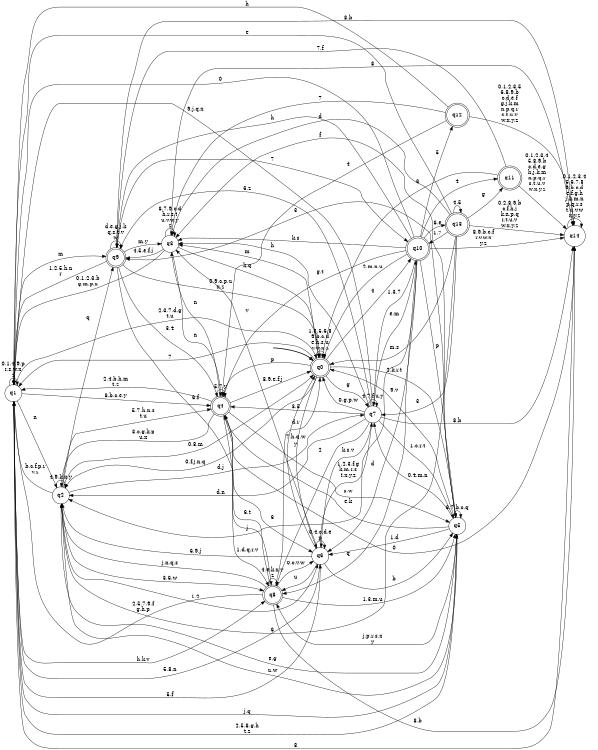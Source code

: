 digraph BlueStar {
__start0 [style = invis, shape = none, label = "", width = 0, height = 0];

rankdir=LR;
size="8,5";

s0 [style="rounded,filled", color="black", fillcolor="white" shape="doublecircle", label="q0"];
s1 [style="filled", color="black", fillcolor="white" shape="circle", label="q1"];
s2 [style="filled", color="black", fillcolor="white" shape="circle", label="q2"];
s3 [style="filled", color="black", fillcolor="white" shape="circle", label="q3"];
s4 [style="rounded,filled", color="black", fillcolor="white" shape="doublecircle", label="q4"];
s5 [style="filled", color="black", fillcolor="white" shape="circle", label="q5"];
s6 [style="filled", color="black", fillcolor="white" shape="circle", label="q6"];
s7 [style="filled", color="black", fillcolor="white" shape="circle", label="q7"];
s8 [style="rounded,filled", color="black", fillcolor="white" shape="doublecircle", label="q8"];
s9 [style="rounded,filled", color="black", fillcolor="white" shape="doublecircle", label="q9"];
s10 [style="rounded,filled", color="black", fillcolor="white" shape="doublecircle", label="q10"];
s11 [style="rounded,filled", color="black", fillcolor="white" shape="doublecircle", label="q11"];
s12 [style="rounded,filled", color="black", fillcolor="white" shape="doublecircle", label="q12"];
s13 [style="rounded,filled", color="black", fillcolor="white" shape="doublecircle", label="q13"];
s14 [style="filled", color="black", fillcolor="white" shape="circle", label="q14"];
subgraph cluster_main { 
	graph [pad=".75", ranksep="0.15", nodesep="0.15"];
	 style=invis; 
	__start0 -> s0 [penwidth=2];
}
s0 -> s0 [label="1,3,5,6,8\n9,b,c,d\ne,h,s,u\nv,w,x,z"];
s0 -> s1 [label="7"];
s0 -> s2 [label="0,f,j,n,q"];
s0 -> s3 [label="m"];
s0 -> s4 [label="p"];
s0 -> s5 [label="2,k,r,t"];
s0 -> s6 [label="y"];
s0 -> s7 [label="g"];
s0 -> s10 [label="4"];
s1 -> s0 [label="2,3,7,d,g\nt,u"];
s1 -> s1 [label="0,1,4,9,p\nr,s,w,x\nz"];
s1 -> s2 [label="n"];
s1 -> s4 [label="6,b,c,e,y"];
s1 -> s5 [label="j,q"];
s1 -> s6 [label="5,f"];
s1 -> s8 [label="h,k,v"];
s1 -> s9 [label="m"];
s1 -> s14 [label="8"];
s2 -> s0 [label="0,8,m"];
s2 -> s1 [label="b,c,f,p,r\nv,z"];
s2 -> s2 [label="4,9,k,x,y"];
s2 -> s4 [label="5,7,h,n,s\nt,u"];
s2 -> s5 [label="e,g"];
s2 -> s6 [label="1,2"];
s2 -> s7 [label="d,j"];
s2 -> s8 [label="3,6,w"];
s2 -> s9 [label="q"];
s3 -> s0 [label="k,q"];
s3 -> s1 [label="0,1,2,3,b\ng,m,p,x"];
s3 -> s3 [label="6,7,9,c,d\nh,r,s,t\nu,v,w,y\nz"];
s3 -> s4 [label="n"];
s3 -> s9 [label="4,5,e,f,j"];
s3 -> s14 [label="8"];
s4 -> s0 [label="8,9,e,f,j"];
s4 -> s1 [label="2,4,b,h,m\nt,z"];
s4 -> s2 [label="3,c,g,k,p\nu,x"];
s4 -> s3 [label="n"];
s4 -> s4 [label="5,7,y"];
s4 -> s5 [label="s,w"];
s4 -> s6 [label="6"];
s4 -> s8 [label="1,d,q,r,v"];
s4 -> s14 [label="0"];
s5 -> s0 [label="9,v"];
s5 -> s1 [label="2,5,8,g,h\nt,z"];
s5 -> s2 [label="u,w"];
s5 -> s3 [label="f"];
s5 -> s4 [label="e,k"];
s5 -> s5 [label="6,7,b,c,q"];
s5 -> s6 [label="1,d"];
s5 -> s7 [label="0,4,m,n"];
s5 -> s8 [label="j,p,r,s,x\ny"];
s5 -> s9 [label="3"];
s6 -> s0 [label="7,h,q,w"];
s6 -> s1 [label="5,8,n"];
s6 -> s2 [label="6,9,j"];
s6 -> s3 [label="v"];
s6 -> s5 [label="b"];
s6 -> s6 [label="0,4,c,d,e\np"];
s6 -> s7 [label="1,2,3,f,g\nk,m,r,s\nt,x,y,z"];
s6 -> s8 [label="u"];
s7 -> s0 [label="0,g,p,w"];
s7 -> s1 [label="9,j,q,x"];
s7 -> s2 [label="d,n"];
s7 -> s3 [label="h"];
s7 -> s4 [label="3,5"];
s7 -> s5 [label="1,c,r,t"];
s7 -> s6 [label="k,s,v"];
s7 -> s7 [label="4,7,f,u,y"];
s7 -> s8 [label="2"];
s7 -> s9 [label="6,z"];
s7 -> s10 [label="e,m"];
s7 -> s14 [label="8,b"];
s8 -> s0 [label="d,r"];
s8 -> s1 [label="2,5,7,9,f\ng,h,p"];
s8 -> s2 [label="j,n,q,s"];
s8 -> s4 [label="6,t"];
s8 -> s5 [label="1,3,m,u"];
s8 -> s6 [label="0,c,v,w"];
s8 -> s8 [label="4,e,k,x,y\nz"];
s8 -> s14 [label="8,b"];
s9 -> s0 [label="0,9,c,p,u\nx,z"];
s9 -> s1 [label="1,2,5,h,n\nr"];
s9 -> s3 [label="m,y"];
s9 -> s4 [label="3,4"];
s9 -> s8 [label="6,f"];
s9 -> s9 [label="d,e,g,j,k\nq,s,t,v\nw"];
s9 -> s10 [label="7"];
s9 -> s14 [label="8,b"];
s10 -> s0 [label="2,m,n,u"];
s10 -> s1 [label="0"];
s10 -> s2 [label="j"];
s10 -> s3 [label="k,s"];
s10 -> s4 [label="g,t"];
s10 -> s5 [label="p"];
s10 -> s6 [label="d"];
s10 -> s7 [label="1,3,7"];
s10 -> s8 [label="q"];
s10 -> s9 [label="h"];
s10 -> s11 [label="4"];
s10 -> s12 [label="5"];
s10 -> s13 [label="6,e"];
s10 -> s14 [label="8,9,b,c,f\nr,v,w,x\ny,z"];
s11 -> s0 [label="6"];
s11 -> s9 [label="7,f"];
s11 -> s14 [label="0,1,2,3,4\n5,8,9,b\nc,d,e,g\nh,j,k,m\nn,p,q,r\ns,t,u,v\nw,x,y,z"];
s12 -> s1 [label="h"];
s12 -> s3 [label="7"];
s12 -> s4 [label="4"];
s12 -> s14 [label="0,1,2,3,5\n6,8,9,b\nc,d,e,f\ng,j,k,m\nn,p,q,r\ns,t,u,v\nw,x,y,z"];
s13 -> s0 [label="m,s"];
s13 -> s1 [label="e"];
s13 -> s2 [label="6"];
s13 -> s3 [label="d"];
s13 -> s7 [label="3"];
s13 -> s10 [label="1,7"];
s13 -> s11 [label="g"];
s13 -> s13 [label="4,5"];
s13 -> s14 [label="0,2,8,9,b\nc,f,h,j\nk,n,p,q\nr,t,u,v\nw,x,y,z"];
s14 -> s14 [label="0,1,2,3,4\n5,6,7,8\n9,b,c,d\ne,f,g,h\nj,k,m,n\np,q,r,s\nt,u,v,w\nx,y,z"];

}